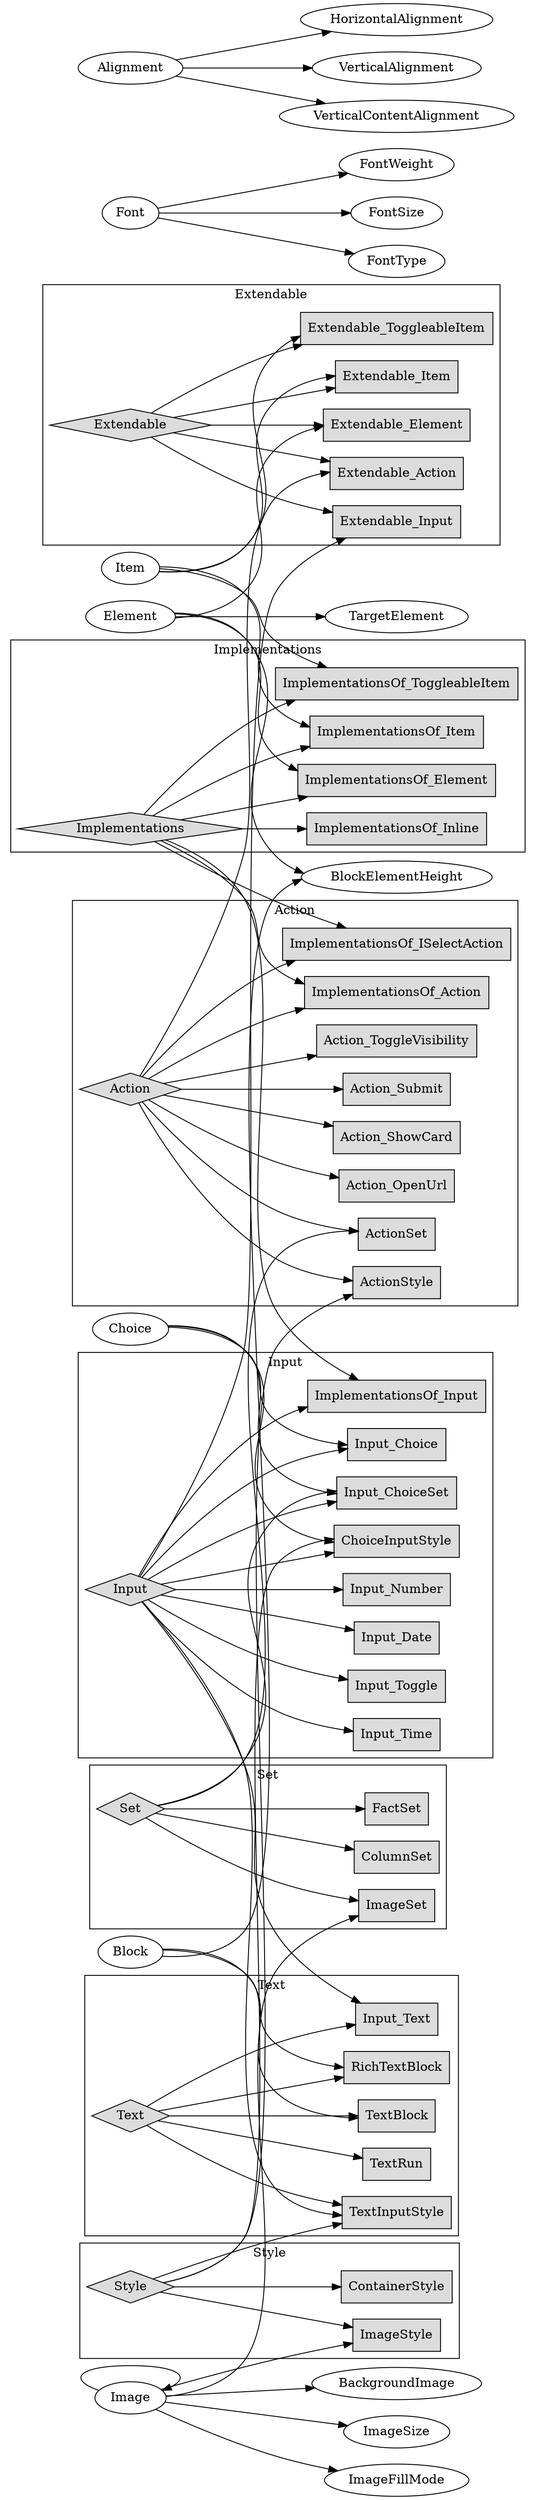 strict digraph 1 {
  rankdir=LR
  
  subgraph highIndegree {
    label=highIndegree
    node [style=filled, fillcolor=darkkhaki]
    
  }
  
  
  subgraph cluster_Extendable {
    label=Extendable
    node [style=filled, fillcolor=gainsboro]
    Extendable [shape=diamond]
    Extendable_Action [shape=box]
    Extendable_Element [shape=box]
    Extendable_Input [shape=box]
    Extendable_Item [shape=box]
    Extendable_ToggleableItem [shape=box]
  }
  
  
  subgraph cluster_Text {
    label=Text
    node [style=filled, fillcolor=gainsboro]
    Text [shape=diamond]
    TextRun [shape=box]
    Input_Text [shape=box]
    RichTextBlock [shape=box]
    TextBlock [shape=box]
    TextInputStyle [shape=box]
  }
  
  
  subgraph cluster_Input {
    label=Input
    node [style=filled, fillcolor=gainsboro]
    Input [shape=diamond]
    Input_Choice [shape=box]
    Input_ChoiceSet [shape=box]
    Input_Date [shape=box]
    Input_Number [shape=box]
    Input_Text [shape=box]
    Input_Time [shape=box]
    Input_Toggle [shape=box]
    ChoiceInputStyle [shape=box]
    TextInputStyle [shape=box]
    ImplementationsOf_Input [shape=box]
    Extendable_Input [shape=box]
  }
  
  
  subgraph cluster_Action {
    label=Action
    node [style=filled, fillcolor=gainsboro]
    Action [shape=diamond]
    Action_OpenUrl [shape=box]
    Action_ShowCard [shape=box]
    Action_Submit [shape=box]
    Action_ToggleVisibility [shape=box]
    ActionSet [shape=box]
    ActionStyle [shape=box]
    ImplementationsOf_Action [shape=box]
    ImplementationsOf_ISelectAction [shape=box]
    Extendable_Action [shape=box]
  }
  
  
  subgraph cluster_Style {
    label=Style
    node [style=filled, fillcolor=gainsboro]
    Style [shape=diamond]
    ActionStyle [shape=box]
    ChoiceInputStyle [shape=box]
    ContainerStyle [shape=box]
    ImageStyle [shape=box]
    TextInputStyle [shape=box]
  }
  
  
  subgraph cluster_Set {
    label=Set
    node [style=filled, fillcolor=gainsboro]
    Set [shape=diamond]
    ActionSet [shape=box]
    ColumnSet [shape=box]
    FactSet [shape=box]
    ImageSet [shape=box]
    Input_ChoiceSet [shape=box]
  }
  
  
  subgraph cluster_Implementations {
    label=Implementations
    node [style=filled, fillcolor=gainsboro]
    Implementations [shape=diamond]
    ImplementationsOf_Item [shape=box]
    ImplementationsOf_Action [shape=box]
    ImplementationsOf_ISelectAction [shape=box]
    ImplementationsOf_Element [shape=box]
    ImplementationsOf_ToggleableItem [shape=box]
    ImplementationsOf_Inline [shape=box]
    ImplementationsOf_Input [shape=box]
  }
  //Block
  Block -> BlockElementHeight
  Block -> TextBlock
  Block -> RichTextBlock
  //Extendable
  Extendable -> Extendable_Action
  Extendable -> Extendable_Element
  Extendable -> Extendable_Input
  Extendable -> Extendable_Item
  Extendable -> Extendable_ToggleableItem
  //Choice
  Choice -> Input_Choice
  Choice -> Input_ChoiceSet
  Choice -> ChoiceInputStyle
  //Text
  Text -> TextRun
  Text -> Input_Text
  Text -> TextBlock
  Text -> RichTextBlock
  Text -> TextInputStyle
  //Input
  Input -> Input_Choice
  Input -> Input_Number
  Input -> Input_Toggle
  Input -> Input_ChoiceSet
  Input -> Input_Text
  Input -> Extendable_Input
  Input -> Input_Time
  Input -> ImplementationsOf_Input
  Input -> ChoiceInputStyle
  Input -> TextInputStyle
  Input -> Input_Date
  //Image
  Image -> ImageFillMode
  Image -> ImageSet
  Image -> ImageStyle
  Image -> Image
  Image -> BackgroundImage
  Image -> ImageSize
  //Font
  Font -> FontType
  Font -> FontWeight
  Font -> FontSize
  //Action
  Action -> Action_ShowCard
  Action -> ImplementationsOf_Action
  Action -> Extendable_Action
  Action -> Action_OpenUrl
  Action -> ImplementationsOf_ISelectAction
  Action -> ActionStyle
  Action -> Action_Submit
  Action -> Action_ToggleVisibility
  Action -> ActionSet
  //Style
  Style -> ActionStyle
  Style -> ImageStyle
  Style -> ContainerStyle
  Style -> ChoiceInputStyle
  Style -> TextInputStyle
  //Item
  Item -> Extendable_Item
  Item -> ImplementationsOf_Item
  Item -> Extendable_ToggleableItem
  Item -> ImplementationsOf_ToggleableItem
  //Set
  Set -> Input_ChoiceSet
  Set -> ColumnSet
  Set -> ImageSet
  Set -> ActionSet
  Set -> FactSet
  //Element
  Element -> TargetElement
  Element -> ImplementationsOf_Element
  Element -> BlockElementHeight
  Element -> Extendable_Element
  //Implementations
  Implementations -> ImplementationsOf_Action
  Implementations -> ImplementationsOf_Inline
  Implementations -> ImplementationsOf_ISelectAction
  Implementations -> ImplementationsOf_Element
  Implementations -> ImplementationsOf_Item
  Implementations -> ImplementationsOf_ToggleableItem
  Implementations -> ImplementationsOf_Input
  //Alignment
  Alignment -> VerticalContentAlignment
  Alignment -> HorizontalAlignment
  Alignment -> VerticalAlignment
  //Action_OpenUrl
  //Action_ShowCard
  //Action_Submit
  //Action_ToggleVisibility
  //TargetElement
  //AdaptiveCard
  //ActionSet
  //Column
  //ColumnSet
  //Container
  //Fact
  //FactSet
  //ImageSet
  //TextRun
  //Input_Choice
  //Input_ChoiceSet
  //Input_Date
  //Input_Number
  //Input_Text
  //Input_Time
  //Input_Toggle
  //Media
  //MediaSource
  //RichTextBlock
  //TextBlock
  //ActionStyle
  //BlockElementHeight
  //ChoiceInputStyle
  //Colors
  //ContainerStyle
  //FallbackOption
  //FontSize
  //FontType
  //FontWeight
  //HorizontalAlignment
  //ImageFillMode
  //ImageSize
  //ImageStyle
  //Spacing
  //TextInputStyle
  //VerticalAlignment
  //VerticalContentAlignment
  //BackgroundImage
  //ImplementationsOf_Item
  //ImplementationsOf_Action
  //ImplementationsOf_ISelectAction
  //ImplementationsOf_Element
  //ImplementationsOf_ToggleableItem
  //ImplementationsOf_Inline
  //ImplementationsOf_Input
  //Extendable_Action
  //Extendable_Element
  //Extendable_Input
  //Extendable_Item
  //Extendable_ToggleableItem
}
